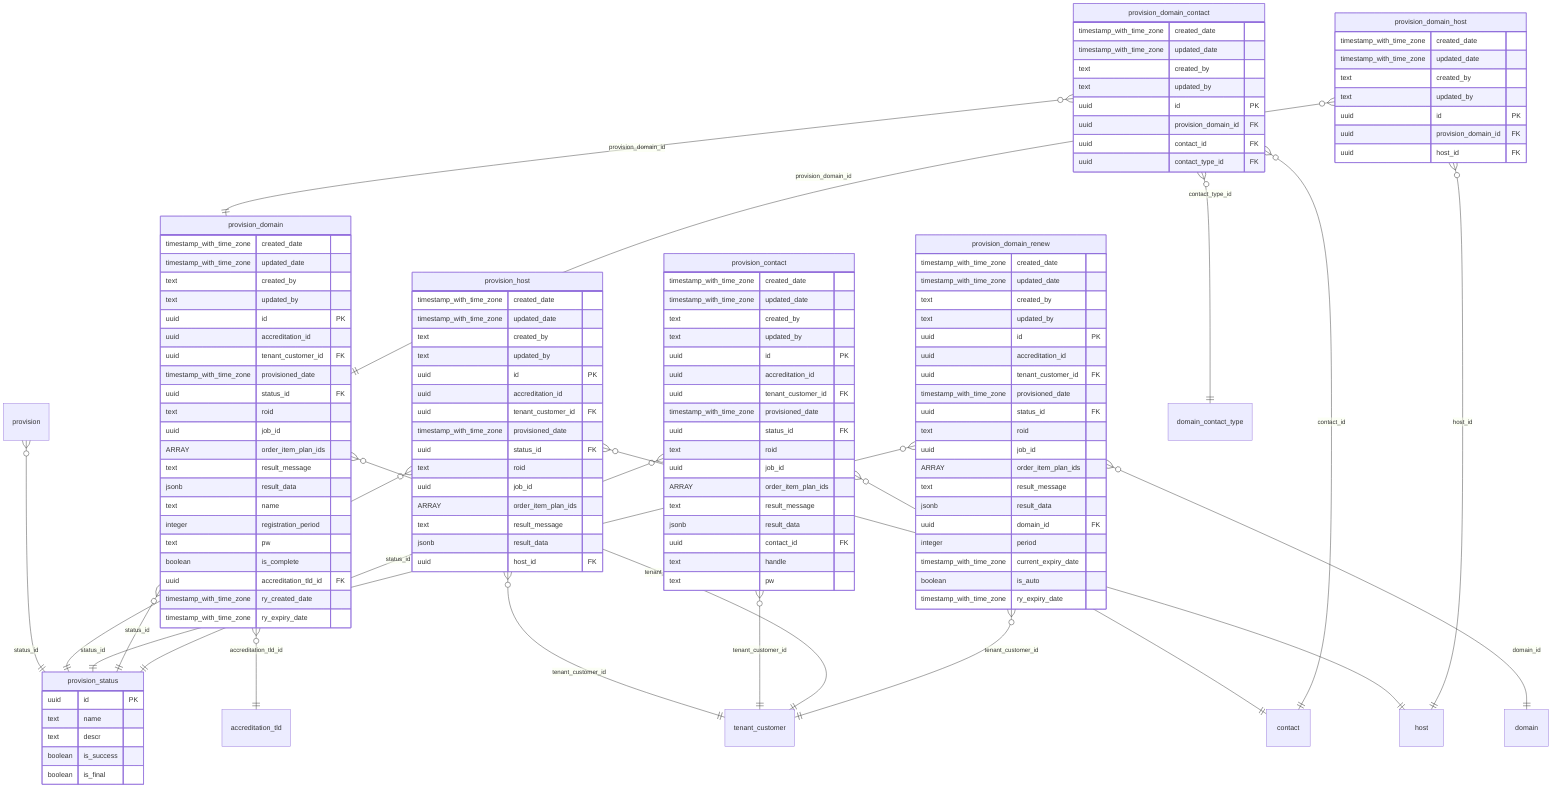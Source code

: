 erDiagram
    provision_status {
        uuid id PK
        text name 
        text descr 
        boolean is_success 
        boolean is_final 
    }

    provision_host {
        timestamp_with_time_zone created_date 
        timestamp_with_time_zone updated_date 
        text created_by 
        text updated_by 
        uuid id PK
        uuid accreditation_id 
        uuid tenant_customer_id FK
        timestamp_with_time_zone provisioned_date 
        uuid status_id FK
        text roid 
        uuid job_id 
        ARRAY order_item_plan_ids 
        text result_message 
        jsonb result_data 
        uuid host_id FK
    }

    provision_contact {
        timestamp_with_time_zone created_date 
        timestamp_with_time_zone updated_date 
        text created_by 
        text updated_by 
        uuid id PK
        uuid accreditation_id 
        uuid tenant_customer_id FK
        timestamp_with_time_zone provisioned_date 
        uuid status_id FK
        text roid 
        uuid job_id 
        ARRAY order_item_plan_ids 
        text result_message 
        jsonb result_data 
        uuid contact_id FK
        text handle 
        text pw 
    }

    provision_domain {
        timestamp_with_time_zone created_date 
        timestamp_with_time_zone updated_date 
        text created_by 
        text updated_by 
        uuid id PK
        uuid accreditation_id 
        uuid tenant_customer_id FK
        timestamp_with_time_zone provisioned_date 
        uuid status_id FK
        text roid 
        uuid job_id 
        ARRAY order_item_plan_ids 
        text result_message 
        jsonb result_data 
        text name 
        integer registration_period 
        text pw 
        boolean is_complete 
        uuid accreditation_tld_id FK
        timestamp_with_time_zone ry_created_date 
        timestamp_with_time_zone ry_expiry_date 
    }

    provision_domain_contact {
        timestamp_with_time_zone created_date 
        timestamp_with_time_zone updated_date 
        text created_by 
        text updated_by 
        uuid id PK
        uuid provision_domain_id FK
        uuid contact_id FK
        uuid contact_type_id FK
    }

    provision_domain_host {
        timestamp_with_time_zone created_date 
        timestamp_with_time_zone updated_date 
        text created_by 
        text updated_by 
        uuid id PK
        uuid provision_domain_id FK
        uuid host_id FK
    }

    provision_domain_renew {
        timestamp_with_time_zone created_date 
        timestamp_with_time_zone updated_date 
        text created_by 
        text updated_by 
        uuid id PK
        uuid accreditation_id 
        uuid tenant_customer_id FK
        timestamp_with_time_zone provisioned_date 
        uuid status_id FK
        text roid 
        uuid job_id 
        ARRAY order_item_plan_ids 
        text result_message 
        jsonb result_data 
        uuid domain_id FK
        integer period 
        timestamp_with_time_zone current_expiry_date 
        boolean is_auto 
        timestamp_with_time_zone ry_expiry_date 
    }

    provision }o--|| provision_status : "status_id"
    provision_host }o--|| provision_status : "status_id"
    provision_domain_renew }o--|| provision_status : "status_id"
    provision_domain }o--|| provision_status : "status_id"
    provision_contact }o--|| provision_status : "status_id"
    provision_host }o--|| host : "host_id"
    provision_host }o--|| tenant_customer : "tenant_customer_id"
    provision_contact }o--|| contact : "contact_id"
    provision_contact }o--|| tenant_customer : "tenant_customer_id"
    provision_domain }o--|| accreditation_tld : "accreditation_tld_id"
    provision_domain }o--|| tenant_customer : "tenant_customer_id"
    provision_domain_contact }o--|| provision_domain : "provision_domain_id"
    provision_domain_host }o--|| provision_domain : "provision_domain_id"
    provision_domain_contact }o--|| contact : "contact_id"
    provision_domain_contact }o--|| domain_contact_type : "contact_type_id"
    provision_domain_host }o--|| host : "host_id"
    provision_domain_renew }o--|| domain : "domain_id"
    provision_domain_renew }o--|| tenant_customer : "tenant_customer_id"